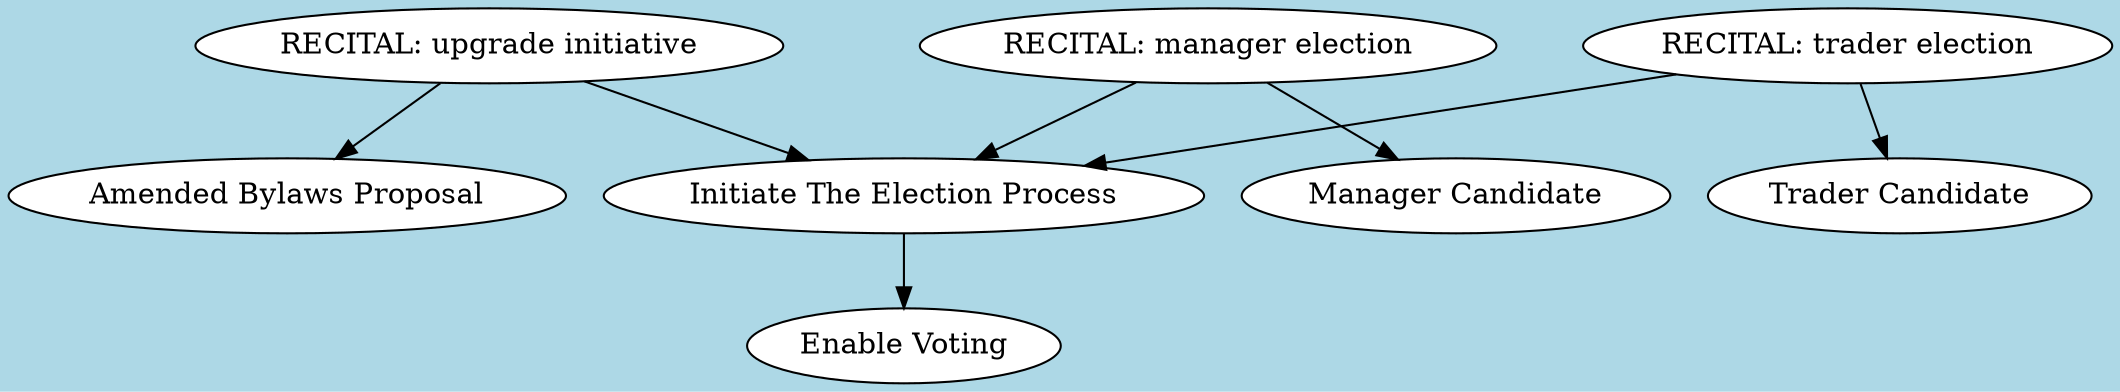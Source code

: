 digraph Lexon_cc_1 {
	graph [bgcolor=lightblue,
		concentrate=false,
		overlap=false,
		splines=true
	];
	node [fillcolor=white,
		shape=oval,
		style=filled
	];
	"RECITAL: upgrade initiative" -> "Amended Bylaws Proposal";
	"RECITAL: upgrade initiative" -> "Initiate The Election Process";
	"Initiate The Election Process" -> "Enable Voting";
	"RECITAL: manager election" -> "Initiate The Election Process";
	"RECITAL: manager election" -> "Manager Candidate";
	"RECITAL: trader election" -> "Initiate The Election Process";
	"RECITAL: trader election" -> "Trader Candidate";
}